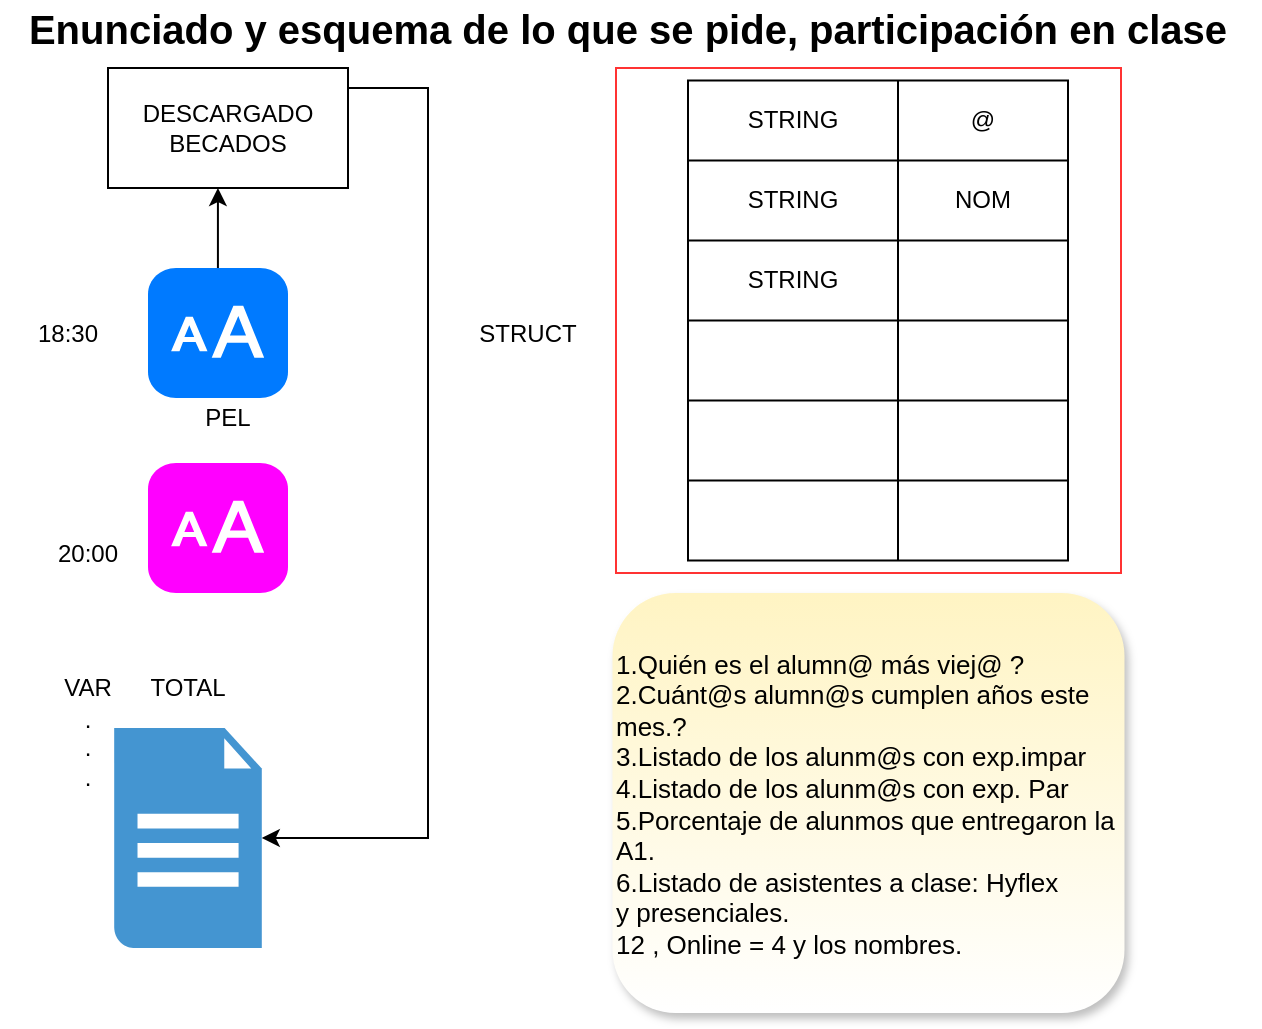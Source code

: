 <mxfile version="13.8.9-1" type="github">
  <diagram id="aiVmZhxZMEHe4Tij-qEe" name="Page-1">
    <mxGraphModel dx="1833" dy="1032" grid="1" gridSize="10" guides="1" tooltips="1" connect="1" arrows="1" fold="1" page="1" pageScale="1" pageWidth="827" pageHeight="1169" math="0" shadow="0">
      <root>
        <mxCell id="0" />
        <mxCell id="1" parent="0" />
        <mxCell id="X3PW7SM5b6IYtUITRiSQ-30" value="" style="whiteSpace=wrap;html=1;aspect=fixed;strokeColor=#FF3333;" vertex="1" parent="1">
          <mxGeometry x="414" y="180" width="252.5" height="252.5" as="geometry" />
        </mxCell>
        <mxCell id="X3PW7SM5b6IYtUITRiSQ-39" style="edgeStyle=orthogonalEdgeStyle;rounded=0;orthogonalLoop=1;jettySize=auto;html=1;" edge="1" parent="1" source="X3PW7SM5b6IYtUITRiSQ-1" target="X3PW7SM5b6IYtUITRiSQ-38">
          <mxGeometry relative="1" as="geometry">
            <Array as="points">
              <mxPoint x="320" y="190" />
              <mxPoint x="320" y="565" />
            </Array>
          </mxGeometry>
        </mxCell>
        <mxCell id="X3PW7SM5b6IYtUITRiSQ-1" value="DESCARGADO&lt;br&gt;BECADOS" style="rounded=0;whiteSpace=wrap;html=1;" vertex="1" parent="1">
          <mxGeometry x="160" y="180" width="120" height="60" as="geometry" />
        </mxCell>
        <mxCell id="X3PW7SM5b6IYtUITRiSQ-7" style="edgeStyle=orthogonalEdgeStyle;rounded=0;orthogonalLoop=1;jettySize=auto;html=1;entryX=0.458;entryY=1;entryDx=0;entryDy=0;entryPerimeter=0;" edge="1" parent="1" source="X3PW7SM5b6IYtUITRiSQ-5" target="X3PW7SM5b6IYtUITRiSQ-1">
          <mxGeometry relative="1" as="geometry" />
        </mxCell>
        <mxCell id="X3PW7SM5b6IYtUITRiSQ-5" value="" style="html=1;strokeWidth=1;shadow=0;dashed=0;shape=mxgraph.ios7.misc.text_size;fillColor=#007AFF;strokeColor=none;buttonText=;strokeColor2=#222222;fontColor=#222222;fontSize=8;verticalLabelPosition=bottom;verticalAlign=top;align=center;" vertex="1" parent="1">
          <mxGeometry x="180" y="280" width="70" height="65" as="geometry" />
        </mxCell>
        <mxCell id="X3PW7SM5b6IYtUITRiSQ-8" value="PEL" style="text;html=1;strokeColor=none;fillColor=none;align=center;verticalAlign=middle;whiteSpace=wrap;rounded=0;" vertex="1" parent="1">
          <mxGeometry x="200" y="345" width="40" height="20" as="geometry" />
        </mxCell>
        <mxCell id="X3PW7SM5b6IYtUITRiSQ-9" value="" style="shape=table;html=1;whiteSpace=wrap;startSize=0;container=1;collapsible=0;childLayout=tableLayout;" vertex="1" parent="1">
          <mxGeometry x="450" y="186.25" width="190" height="240" as="geometry" />
        </mxCell>
        <mxCell id="X3PW7SM5b6IYtUITRiSQ-10" value="" style="shape=partialRectangle;html=1;whiteSpace=wrap;collapsible=0;dropTarget=0;pointerEvents=0;fillColor=none;top=0;left=0;bottom=0;right=0;points=[[0,0.5],[1,0.5]];portConstraint=eastwest;" vertex="1" parent="X3PW7SM5b6IYtUITRiSQ-9">
          <mxGeometry width="190" height="40" as="geometry" />
        </mxCell>
        <mxCell id="X3PW7SM5b6IYtUITRiSQ-11" value="STRING" style="shape=partialRectangle;html=1;whiteSpace=wrap;connectable=0;overflow=hidden;fillColor=none;top=0;left=0;bottom=0;right=0;" vertex="1" parent="X3PW7SM5b6IYtUITRiSQ-10">
          <mxGeometry width="105" height="40" as="geometry" />
        </mxCell>
        <mxCell id="X3PW7SM5b6IYtUITRiSQ-12" value="@" style="shape=partialRectangle;html=1;whiteSpace=wrap;connectable=0;overflow=hidden;fillColor=none;top=0;left=0;bottom=0;right=0;" vertex="1" parent="X3PW7SM5b6IYtUITRiSQ-10">
          <mxGeometry x="105" width="85" height="40" as="geometry" />
        </mxCell>
        <mxCell id="X3PW7SM5b6IYtUITRiSQ-13" value="" style="shape=partialRectangle;html=1;whiteSpace=wrap;collapsible=0;dropTarget=0;pointerEvents=0;fillColor=none;top=0;left=0;bottom=0;right=0;points=[[0,0.5],[1,0.5]];portConstraint=eastwest;" vertex="1" parent="X3PW7SM5b6IYtUITRiSQ-9">
          <mxGeometry y="40" width="190" height="40" as="geometry" />
        </mxCell>
        <mxCell id="X3PW7SM5b6IYtUITRiSQ-14" value="STRING" style="shape=partialRectangle;html=1;whiteSpace=wrap;connectable=0;overflow=hidden;fillColor=none;top=0;left=0;bottom=0;right=0;" vertex="1" parent="X3PW7SM5b6IYtUITRiSQ-13">
          <mxGeometry width="105" height="40" as="geometry" />
        </mxCell>
        <mxCell id="X3PW7SM5b6IYtUITRiSQ-15" value="NOM" style="shape=partialRectangle;html=1;whiteSpace=wrap;connectable=0;overflow=hidden;fillColor=none;top=0;left=0;bottom=0;right=0;" vertex="1" parent="X3PW7SM5b6IYtUITRiSQ-13">
          <mxGeometry x="105" width="85" height="40" as="geometry" />
        </mxCell>
        <mxCell id="X3PW7SM5b6IYtUITRiSQ-16" value="" style="shape=partialRectangle;html=1;whiteSpace=wrap;collapsible=0;dropTarget=0;pointerEvents=0;fillColor=none;top=0;left=0;bottom=0;right=0;points=[[0,0.5],[1,0.5]];portConstraint=eastwest;" vertex="1" parent="X3PW7SM5b6IYtUITRiSQ-9">
          <mxGeometry y="80" width="190" height="40" as="geometry" />
        </mxCell>
        <mxCell id="X3PW7SM5b6IYtUITRiSQ-17" value="STRING" style="shape=partialRectangle;html=1;whiteSpace=wrap;connectable=0;overflow=hidden;fillColor=none;top=0;left=0;bottom=0;right=0;" vertex="1" parent="X3PW7SM5b6IYtUITRiSQ-16">
          <mxGeometry width="105" height="40" as="geometry" />
        </mxCell>
        <mxCell id="X3PW7SM5b6IYtUITRiSQ-18" value="" style="shape=partialRectangle;html=1;whiteSpace=wrap;connectable=0;overflow=hidden;fillColor=none;top=0;left=0;bottom=0;right=0;" vertex="1" parent="X3PW7SM5b6IYtUITRiSQ-16">
          <mxGeometry x="105" width="85" height="40" as="geometry" />
        </mxCell>
        <mxCell id="X3PW7SM5b6IYtUITRiSQ-19" value="" style="shape=partialRectangle;html=1;whiteSpace=wrap;collapsible=0;dropTarget=0;pointerEvents=0;fillColor=none;top=0;left=0;bottom=0;right=0;points=[[0,0.5],[1,0.5]];portConstraint=eastwest;" vertex="1" parent="X3PW7SM5b6IYtUITRiSQ-9">
          <mxGeometry y="120" width="190" height="40" as="geometry" />
        </mxCell>
        <mxCell id="X3PW7SM5b6IYtUITRiSQ-20" value="" style="shape=partialRectangle;html=1;whiteSpace=wrap;connectable=0;overflow=hidden;fillColor=none;top=0;left=0;bottom=0;right=0;" vertex="1" parent="X3PW7SM5b6IYtUITRiSQ-19">
          <mxGeometry width="105" height="40" as="geometry" />
        </mxCell>
        <mxCell id="X3PW7SM5b6IYtUITRiSQ-21" value="" style="shape=partialRectangle;html=1;whiteSpace=wrap;connectable=0;overflow=hidden;fillColor=none;top=0;left=0;bottom=0;right=0;" vertex="1" parent="X3PW7SM5b6IYtUITRiSQ-19">
          <mxGeometry x="105" width="85" height="40" as="geometry" />
        </mxCell>
        <mxCell id="X3PW7SM5b6IYtUITRiSQ-22" value="" style="shape=partialRectangle;html=1;whiteSpace=wrap;collapsible=0;dropTarget=0;pointerEvents=0;fillColor=none;top=0;left=0;bottom=0;right=0;points=[[0,0.5],[1,0.5]];portConstraint=eastwest;" vertex="1" parent="X3PW7SM5b6IYtUITRiSQ-9">
          <mxGeometry y="160" width="190" height="40" as="geometry" />
        </mxCell>
        <mxCell id="X3PW7SM5b6IYtUITRiSQ-23" value="" style="shape=partialRectangle;html=1;whiteSpace=wrap;connectable=0;overflow=hidden;fillColor=none;top=0;left=0;bottom=0;right=0;" vertex="1" parent="X3PW7SM5b6IYtUITRiSQ-22">
          <mxGeometry width="105" height="40" as="geometry" />
        </mxCell>
        <mxCell id="X3PW7SM5b6IYtUITRiSQ-24" value="" style="shape=partialRectangle;html=1;whiteSpace=wrap;connectable=0;overflow=hidden;fillColor=none;top=0;left=0;bottom=0;right=0;" vertex="1" parent="X3PW7SM5b6IYtUITRiSQ-22">
          <mxGeometry x="105" width="85" height="40" as="geometry" />
        </mxCell>
        <mxCell id="X3PW7SM5b6IYtUITRiSQ-25" value="" style="shape=partialRectangle;html=1;whiteSpace=wrap;collapsible=0;dropTarget=0;pointerEvents=0;fillColor=none;top=0;left=0;bottom=0;right=0;points=[[0,0.5],[1,0.5]];portConstraint=eastwest;" vertex="1" parent="X3PW7SM5b6IYtUITRiSQ-9">
          <mxGeometry y="200" width="190" height="40" as="geometry" />
        </mxCell>
        <mxCell id="X3PW7SM5b6IYtUITRiSQ-26" value="" style="shape=partialRectangle;html=1;whiteSpace=wrap;connectable=0;overflow=hidden;fillColor=none;top=0;left=0;bottom=0;right=0;" vertex="1" parent="X3PW7SM5b6IYtUITRiSQ-25">
          <mxGeometry width="105" height="40" as="geometry" />
        </mxCell>
        <mxCell id="X3PW7SM5b6IYtUITRiSQ-27" value="" style="shape=partialRectangle;html=1;whiteSpace=wrap;connectable=0;overflow=hidden;fillColor=none;top=0;left=0;bottom=0;right=0;" vertex="1" parent="X3PW7SM5b6IYtUITRiSQ-25">
          <mxGeometry x="105" width="85" height="40" as="geometry" />
        </mxCell>
        <mxCell id="X3PW7SM5b6IYtUITRiSQ-28" value="STRUCT" style="text;html=1;strokeColor=none;fillColor=none;align=center;verticalAlign=middle;whiteSpace=wrap;rounded=0;" vertex="1" parent="1">
          <mxGeometry x="350" y="303" width="40" height="20" as="geometry" />
        </mxCell>
        <mxCell id="X3PW7SM5b6IYtUITRiSQ-32" value="18:30" style="text;html=1;strokeColor=none;fillColor=none;align=center;verticalAlign=middle;whiteSpace=wrap;rounded=0;" vertex="1" parent="1">
          <mxGeometry x="120" y="303" width="40" height="20" as="geometry" />
        </mxCell>
        <mxCell id="X3PW7SM5b6IYtUITRiSQ-33" value="20:00" style="text;html=1;strokeColor=none;fillColor=none;align=center;verticalAlign=middle;whiteSpace=wrap;rounded=0;" vertex="1" parent="1">
          <mxGeometry x="130" y="412.5" width="40" height="20" as="geometry" />
        </mxCell>
        <mxCell id="X3PW7SM5b6IYtUITRiSQ-34" value="" style="html=1;strokeWidth=1;shadow=0;dashed=0;shape=mxgraph.ios7.misc.text_size;strokeColor=none;buttonText=;strokeColor2=#222222;fontColor=#222222;fontSize=8;verticalLabelPosition=bottom;verticalAlign=top;align=center;fillColor=#FF00FF;" vertex="1" parent="1">
          <mxGeometry x="180" y="377.5" width="70" height="65" as="geometry" />
        </mxCell>
        <mxCell id="X3PW7SM5b6IYtUITRiSQ-35" value="VAR&lt;br&gt;" style="text;html=1;strokeColor=none;fillColor=none;align=center;verticalAlign=middle;whiteSpace=wrap;rounded=0;" vertex="1" parent="1">
          <mxGeometry x="130" y="480" width="40" height="20" as="geometry" />
        </mxCell>
        <mxCell id="X3PW7SM5b6IYtUITRiSQ-36" value="TOTAL" style="text;html=1;strokeColor=none;fillColor=none;align=center;verticalAlign=middle;whiteSpace=wrap;rounded=0;" vertex="1" parent="1">
          <mxGeometry x="180" y="480" width="40" height="20" as="geometry" />
        </mxCell>
        <mxCell id="X3PW7SM5b6IYtUITRiSQ-37" value=".&lt;br&gt;.&lt;br&gt;.&lt;br&gt;" style="text;html=1;strokeColor=none;fillColor=none;align=center;verticalAlign=middle;whiteSpace=wrap;rounded=0;" vertex="1" parent="1">
          <mxGeometry x="130" y="510" width="40" height="20" as="geometry" />
        </mxCell>
        <mxCell id="X3PW7SM5b6IYtUITRiSQ-38" value="" style="shadow=0;dashed=0;html=1;strokeColor=none;fillColor=#4495D1;labelPosition=center;verticalLabelPosition=bottom;verticalAlign=top;align=center;outlineConnect=0;shape=mxgraph.veeam.2d.report;" vertex="1" parent="1">
          <mxGeometry x="163.1" y="510" width="73.8" height="110" as="geometry" />
        </mxCell>
        <mxCell id="X3PW7SM5b6IYtUITRiSQ-40" value="&lt;font style=&quot;font-size: 13px&quot;&gt;&lt;span&gt;1.Quién es el alumn@ más viej@ ?&lt;/span&gt;&lt;br&gt;&lt;span&gt;2.Cuánt@s alumn@s cumplen años este mes.?&lt;/span&gt;&lt;br&gt;&lt;span&gt;3.Listado de los alunm@s con exp.impar&lt;/span&gt;&lt;br&gt;&lt;span&gt;4.Listado de los alunm@s con exp. Par&lt;/span&gt;&lt;br&gt;&lt;span&gt;5.&lt;/span&gt;&lt;span&gt;Porcentaje de &lt;/span&gt;&lt;span&gt;alunmos&lt;/span&gt;&lt;span&gt; que entregaron la A1.&lt;/span&gt;&lt;br&gt;&lt;span&gt;6.L&lt;/span&gt;&lt;span&gt;istado de asistentes a clase:&amp;nbsp;&lt;/span&gt;&lt;span&gt;Hyflex y&amp;nbsp;&lt;/span&gt;&lt;span&gt;presenciales.&lt;/span&gt;&lt;br&gt;&lt;span&gt;12 , Online = 4 y los nombres.&lt;/span&gt;&lt;/font&gt;" style="text;html=1;strokeColor=none;align=left;verticalAlign=middle;whiteSpace=wrap;rounded=1;shadow=1;perimeterSpacing=2;gradientColor=#ffffff;fillColor=#FFF4C3;" vertex="1" parent="1">
          <mxGeometry x="412.25" y="442.5" width="256" height="210" as="geometry" />
        </mxCell>
        <mxCell id="X3PW7SM5b6IYtUITRiSQ-41" value="&lt;font style=&quot;font-size: 20px&quot;&gt;&lt;b&gt;Enunciado y esquema de lo que se pide, participación en clase&lt;/b&gt;&lt;/font&gt;" style="text;html=1;strokeColor=none;fillColor=none;align=center;verticalAlign=middle;whiteSpace=wrap;rounded=0;shadow=1;" vertex="1" parent="1">
          <mxGeometry x="110" y="150" width="620" height="20" as="geometry" />
        </mxCell>
      </root>
    </mxGraphModel>
  </diagram>
</mxfile>
